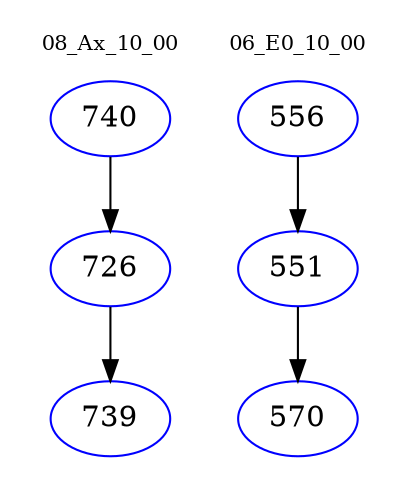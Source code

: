 digraph{
subgraph cluster_0 {
color = white
label = "08_Ax_10_00";
fontsize=10;
T0_740 [label="740", color="blue"]
T0_740 -> T0_726 [color="black"]
T0_726 [label="726", color="blue"]
T0_726 -> T0_739 [color="black"]
T0_739 [label="739", color="blue"]
}
subgraph cluster_1 {
color = white
label = "06_E0_10_00";
fontsize=10;
T1_556 [label="556", color="blue"]
T1_556 -> T1_551 [color="black"]
T1_551 [label="551", color="blue"]
T1_551 -> T1_570 [color="black"]
T1_570 [label="570", color="blue"]
}
}
